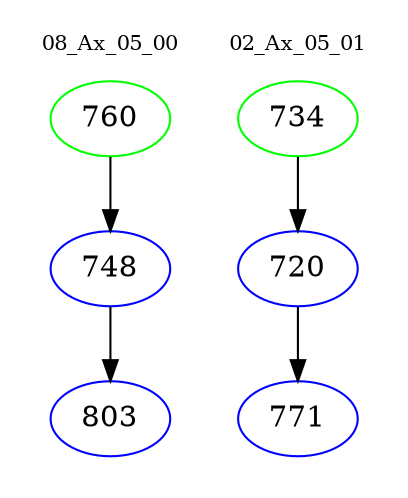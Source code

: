 digraph{
subgraph cluster_0 {
color = white
label = "08_Ax_05_00";
fontsize=10;
T0_760 [label="760", color="green"]
T0_760 -> T0_748 [color="black"]
T0_748 [label="748", color="blue"]
T0_748 -> T0_803 [color="black"]
T0_803 [label="803", color="blue"]
}
subgraph cluster_1 {
color = white
label = "02_Ax_05_01";
fontsize=10;
T1_734 [label="734", color="green"]
T1_734 -> T1_720 [color="black"]
T1_720 [label="720", color="blue"]
T1_720 -> T1_771 [color="black"]
T1_771 [label="771", color="blue"]
}
}
